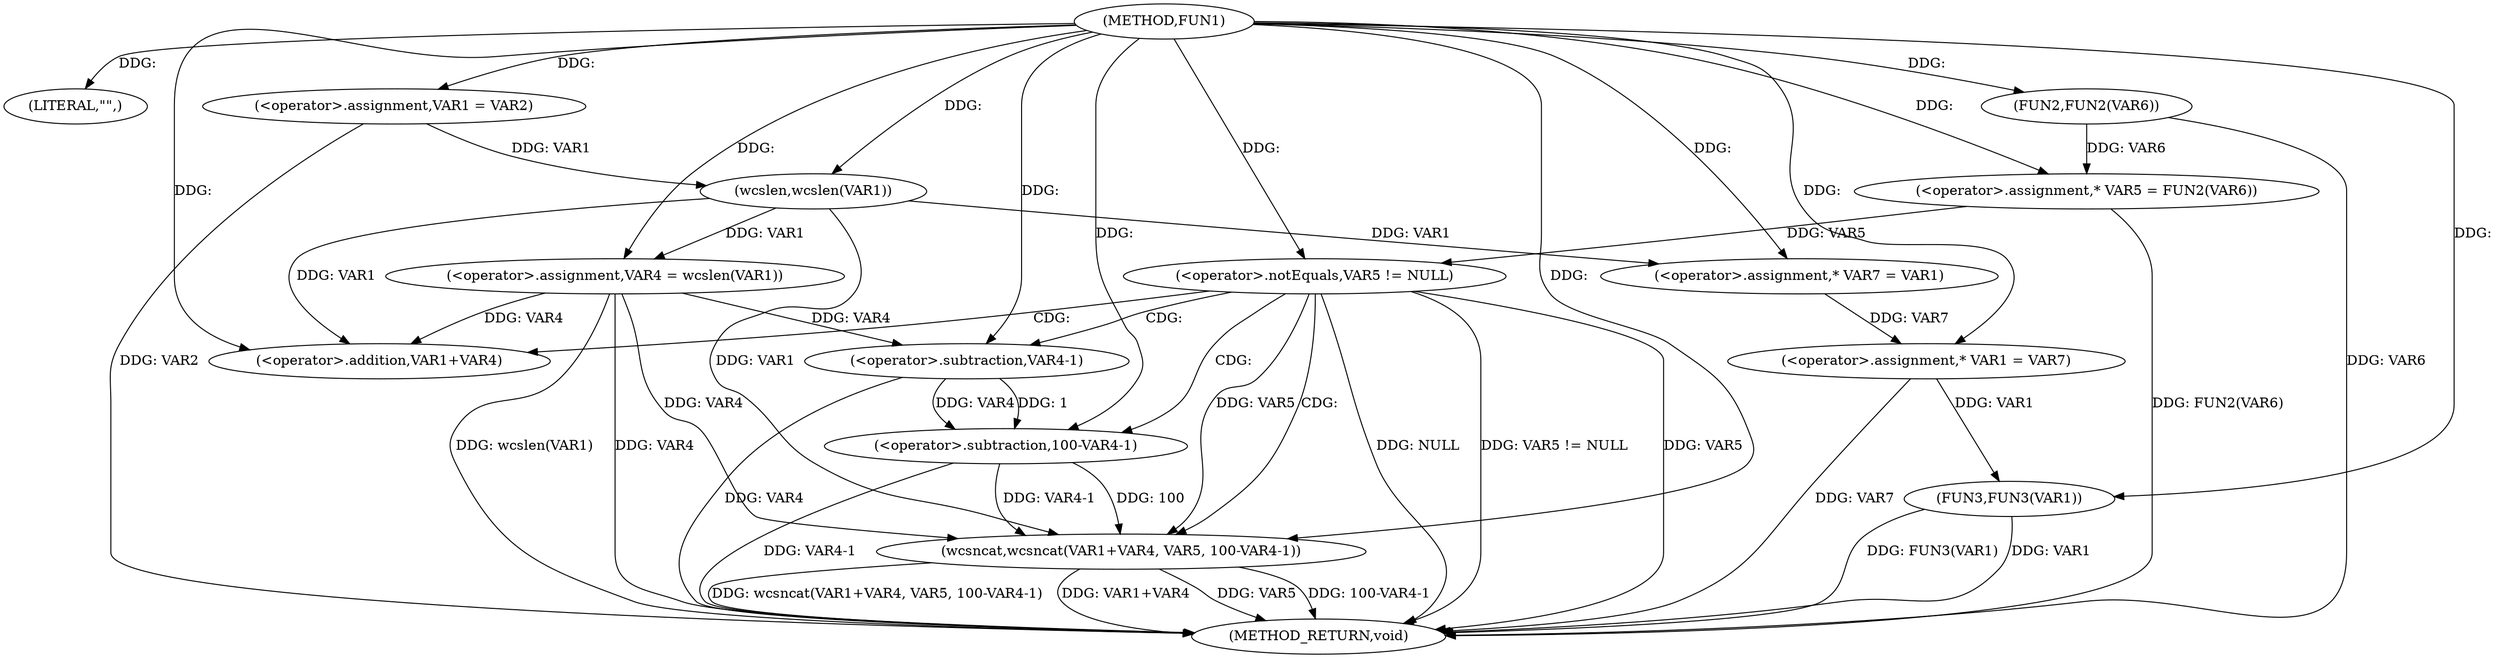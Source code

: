 digraph FUN1 {  
"1000100" [label = "(METHOD,FUN1)" ]
"1000144" [label = "(METHOD_RETURN,void)" ]
"1000103" [label = "(LITERAL,\"\",)" ]
"1000104" [label = "(<operator>.assignment,VAR1 = VAR2)" ]
"1000109" [label = "(<operator>.assignment,VAR4 = wcslen(VAR1))" ]
"1000111" [label = "(wcslen,wcslen(VAR1))" ]
"1000114" [label = "(<operator>.assignment,* VAR5 = FUN2(VAR6))" ]
"1000116" [label = "(FUN2,FUN2(VAR6))" ]
"1000119" [label = "(<operator>.notEquals,VAR5 != NULL)" ]
"1000123" [label = "(wcsncat,wcsncat(VAR1+VAR4, VAR5, 100-VAR4-1))" ]
"1000124" [label = "(<operator>.addition,VAR1+VAR4)" ]
"1000128" [label = "(<operator>.subtraction,100-VAR4-1)" ]
"1000130" [label = "(<operator>.subtraction,VAR4-1)" ]
"1000135" [label = "(<operator>.assignment,* VAR7 = VAR1)" ]
"1000139" [label = "(<operator>.assignment,* VAR1 = VAR7)" ]
"1000142" [label = "(FUN3,FUN3(VAR1))" ]
  "1000116" -> "1000144"  [ label = "DDG: VAR6"] 
  "1000128" -> "1000144"  [ label = "DDG: VAR4-1"] 
  "1000142" -> "1000144"  [ label = "DDG: FUN3(VAR1)"] 
  "1000119" -> "1000144"  [ label = "DDG: NULL"] 
  "1000123" -> "1000144"  [ label = "DDG: VAR5"] 
  "1000142" -> "1000144"  [ label = "DDG: VAR1"] 
  "1000123" -> "1000144"  [ label = "DDG: 100-VAR4-1"] 
  "1000119" -> "1000144"  [ label = "DDG: VAR5 != NULL"] 
  "1000123" -> "1000144"  [ label = "DDG: wcsncat(VAR1+VAR4, VAR5, 100-VAR4-1)"] 
  "1000139" -> "1000144"  [ label = "DDG: VAR7"] 
  "1000109" -> "1000144"  [ label = "DDG: VAR4"] 
  "1000119" -> "1000144"  [ label = "DDG: VAR5"] 
  "1000109" -> "1000144"  [ label = "DDG: wcslen(VAR1)"] 
  "1000114" -> "1000144"  [ label = "DDG: FUN2(VAR6)"] 
  "1000104" -> "1000144"  [ label = "DDG: VAR2"] 
  "1000130" -> "1000144"  [ label = "DDG: VAR4"] 
  "1000123" -> "1000144"  [ label = "DDG: VAR1+VAR4"] 
  "1000100" -> "1000103"  [ label = "DDG: "] 
  "1000100" -> "1000104"  [ label = "DDG: "] 
  "1000111" -> "1000109"  [ label = "DDG: VAR1"] 
  "1000100" -> "1000109"  [ label = "DDG: "] 
  "1000104" -> "1000111"  [ label = "DDG: VAR1"] 
  "1000100" -> "1000111"  [ label = "DDG: "] 
  "1000116" -> "1000114"  [ label = "DDG: VAR6"] 
  "1000100" -> "1000114"  [ label = "DDG: "] 
  "1000100" -> "1000116"  [ label = "DDG: "] 
  "1000114" -> "1000119"  [ label = "DDG: VAR5"] 
  "1000100" -> "1000119"  [ label = "DDG: "] 
  "1000111" -> "1000123"  [ label = "DDG: VAR1"] 
  "1000100" -> "1000123"  [ label = "DDG: "] 
  "1000109" -> "1000123"  [ label = "DDG: VAR4"] 
  "1000111" -> "1000124"  [ label = "DDG: VAR1"] 
  "1000100" -> "1000124"  [ label = "DDG: "] 
  "1000109" -> "1000124"  [ label = "DDG: VAR4"] 
  "1000119" -> "1000123"  [ label = "DDG: VAR5"] 
  "1000128" -> "1000123"  [ label = "DDG: 100"] 
  "1000128" -> "1000123"  [ label = "DDG: VAR4-1"] 
  "1000100" -> "1000128"  [ label = "DDG: "] 
  "1000130" -> "1000128"  [ label = "DDG: VAR4"] 
  "1000130" -> "1000128"  [ label = "DDG: 1"] 
  "1000100" -> "1000130"  [ label = "DDG: "] 
  "1000109" -> "1000130"  [ label = "DDG: VAR4"] 
  "1000111" -> "1000135"  [ label = "DDG: VAR1"] 
  "1000100" -> "1000135"  [ label = "DDG: "] 
  "1000135" -> "1000139"  [ label = "DDG: VAR7"] 
  "1000100" -> "1000139"  [ label = "DDG: "] 
  "1000139" -> "1000142"  [ label = "DDG: VAR1"] 
  "1000100" -> "1000142"  [ label = "DDG: "] 
  "1000119" -> "1000128"  [ label = "CDG: "] 
  "1000119" -> "1000123"  [ label = "CDG: "] 
  "1000119" -> "1000124"  [ label = "CDG: "] 
  "1000119" -> "1000130"  [ label = "CDG: "] 
}
